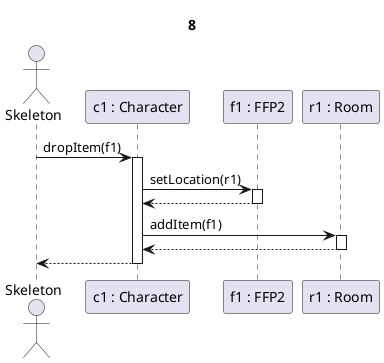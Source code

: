 @startuml Tárgyeldobás

Title 8

actor "Skeleton" as u
participant "c1 : Character" as char
participant "f1 : FFP2" as t
participant "r1 : Room" as sz

u->char ++: dropItem(f1)

char->t ++: setLocation(r1)
return

char->sz ++: addItem(f1)
return

char-->u --:

@enduml